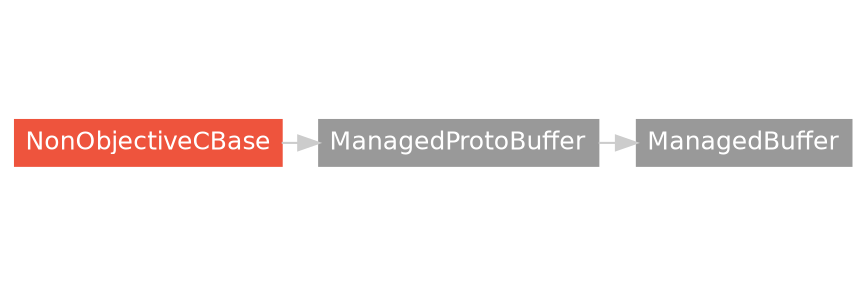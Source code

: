 strict digraph "NonObjectiveCBase - Type Hierarchy - SwiftDoc.org" {
    pad="0.1,0.8"
    node [shape=box, style="filled,rounded", color="#999999", fillcolor="#999999", fontcolor=white, fontname=Helvetica, fontnames="Helvetica,sansserif", fontsize=12, margin="0.07,0.05", height="0.3"]
    edge [color="#cccccc"]
    "ManagedBuffer" [URL="/type/ManagedBuffer/hierarchy/", style=filled]
    "ManagedProtoBuffer" [URL="/type/ManagedProtoBuffer/hierarchy/", style=filled]
    "NonObjectiveCBase" [URL="/type/NonObjectiveCBase/", style="filled", fillcolor="#ee543d", color="#ee543d"]    "NonObjectiveCBase" -> "ManagedProtoBuffer"
    "ManagedProtoBuffer" -> "ManagedBuffer"
    subgraph Types {
        rank = max; "NonObjectiveCBase"; "ManagedProtoBuffer"; "ManagedBuffer";
    }
}